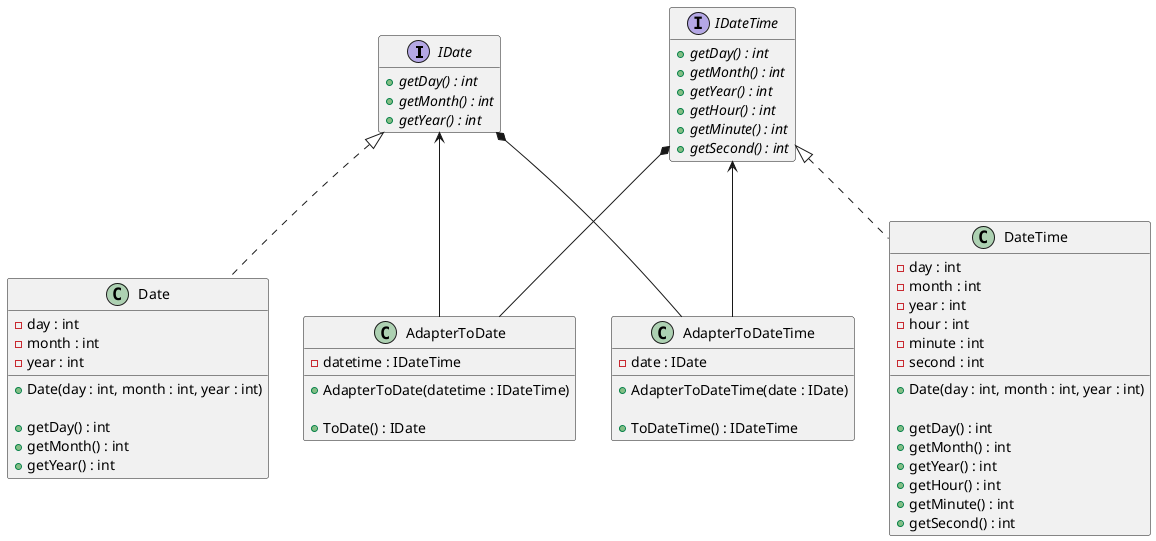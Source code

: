 @startuml
'https://plantuml.com/class-diagram
hide empty members

interface IDate {
+ {abstract} getDay() : int
+ {abstract} getMonth() : int
+ {abstract} getYear() : int
}

IDate <|.. Date
class Date {
- day : int
- month : int
- year : int

+ Date(day : int, month : int, year : int)

+ getDay() : int
+ getMonth() : int
+ getYear() : int
}

interface IDateTime {
+ {abstract} getDay() : int
+ {abstract} getMonth() : int
+ {abstract} getYear() : int
+ {abstract} getHour() : int
+ {abstract} getMinute() : int
+ {abstract} getSecond() : int
}

IDateTime <|.. DateTime
class DateTime {
- day : int
- month : int
- year : int
- hour : int
- minute : int
- second : int

+ Date(day : int, month : int, year : int)

+ getDay() : int
+ getMonth() : int
+ getYear() : int
+ getHour() : int
+ getMinute() : int
+ getSecond() : int
}

IDate <-- AdapterToDate
IDateTime *-- AdapterToDate
class AdapterToDate{
- datetime : IDateTime

+ AdapterToDate(datetime : IDateTime)

+ ToDate() : IDate
}

IDate *-- AdapterToDateTime
IDateTime <-- AdapterToDateTime
class AdapterToDateTime{
- date : IDate

+ AdapterToDateTime(date : IDate)

+ ToDateTime() : IDateTime
}

@enduml